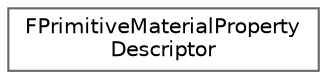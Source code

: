 digraph "Graphical Class Hierarchy"
{
 // INTERACTIVE_SVG=YES
 // LATEX_PDF_SIZE
  bgcolor="transparent";
  edge [fontname=Helvetica,fontsize=10,labelfontname=Helvetica,labelfontsize=10];
  node [fontname=Helvetica,fontsize=10,shape=box,height=0.2,width=0.4];
  rankdir="LR";
  Node0 [id="Node000000",label="FPrimitiveMaterialProperty\lDescriptor",height=0.2,width=0.4,color="grey40", fillcolor="white", style="filled",URL="$d9/d3d/structFPrimitiveMaterialPropertyDescriptor.html",tooltip="Setting to control shadow invalidation behavior (in particular with respect to Virtual Shadow Maps an..."];
}
